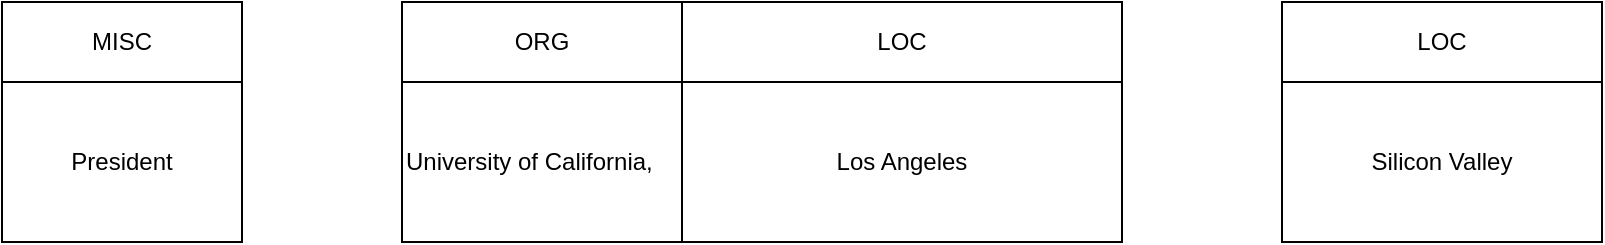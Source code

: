 <mxfile version="26.2.9">
  <diagram name="Page-1" id="xJE7kIpgzEs_ucVwuZ5W">
    <mxGraphModel dx="1036" dy="618" grid="1" gridSize="10" guides="1" tooltips="1" connect="1" arrows="1" fold="1" page="1" pageScale="1" pageWidth="850" pageHeight="1100" math="0" shadow="0">
      <root>
        <mxCell id="0" />
        <mxCell id="1" parent="0" />
        <mxCell id="A98zeI_6_ksdT_ToN1Hj-1" value="MISC" style="rounded=0;whiteSpace=wrap;html=1;" vertex="1" parent="1">
          <mxGeometry x="40" y="40" width="120" height="40" as="geometry" />
        </mxCell>
        <mxCell id="A98zeI_6_ksdT_ToN1Hj-2" value="University of California,&amp;nbsp;" style="rounded=0;whiteSpace=wrap;html=1;align=left;" vertex="1" parent="1">
          <mxGeometry x="240" y="80" width="360" height="80" as="geometry" />
        </mxCell>
        <mxCell id="A98zeI_6_ksdT_ToN1Hj-3" value="President" style="rounded=0;whiteSpace=wrap;html=1;" vertex="1" parent="1">
          <mxGeometry x="40" y="80" width="120" height="80" as="geometry" />
        </mxCell>
        <mxCell id="A98zeI_6_ksdT_ToN1Hj-4" value="ORG" style="rounded=0;whiteSpace=wrap;html=1;" vertex="1" parent="1">
          <mxGeometry x="240" y="40" width="140" height="40" as="geometry" />
        </mxCell>
        <mxCell id="A98zeI_6_ksdT_ToN1Hj-5" value="Silicon Valley" style="rounded=0;whiteSpace=wrap;html=1;" vertex="1" parent="1">
          <mxGeometry x="680" y="80" width="160" height="80" as="geometry" />
        </mxCell>
        <mxCell id="A98zeI_6_ksdT_ToN1Hj-6" value="LOC" style="rounded=0;whiteSpace=wrap;html=1;" vertex="1" parent="1">
          <mxGeometry x="680" y="40" width="160" height="40" as="geometry" />
        </mxCell>
        <mxCell id="A98zeI_6_ksdT_ToN1Hj-7" value="Los Angeles" style="rounded=0;whiteSpace=wrap;html=1;" vertex="1" parent="1">
          <mxGeometry x="380" y="80" width="220" height="80" as="geometry" />
        </mxCell>
        <mxCell id="A98zeI_6_ksdT_ToN1Hj-8" value="LOC" style="rounded=0;whiteSpace=wrap;html=1;" vertex="1" parent="1">
          <mxGeometry x="380" y="40" width="220" height="40" as="geometry" />
        </mxCell>
      </root>
    </mxGraphModel>
  </diagram>
</mxfile>
